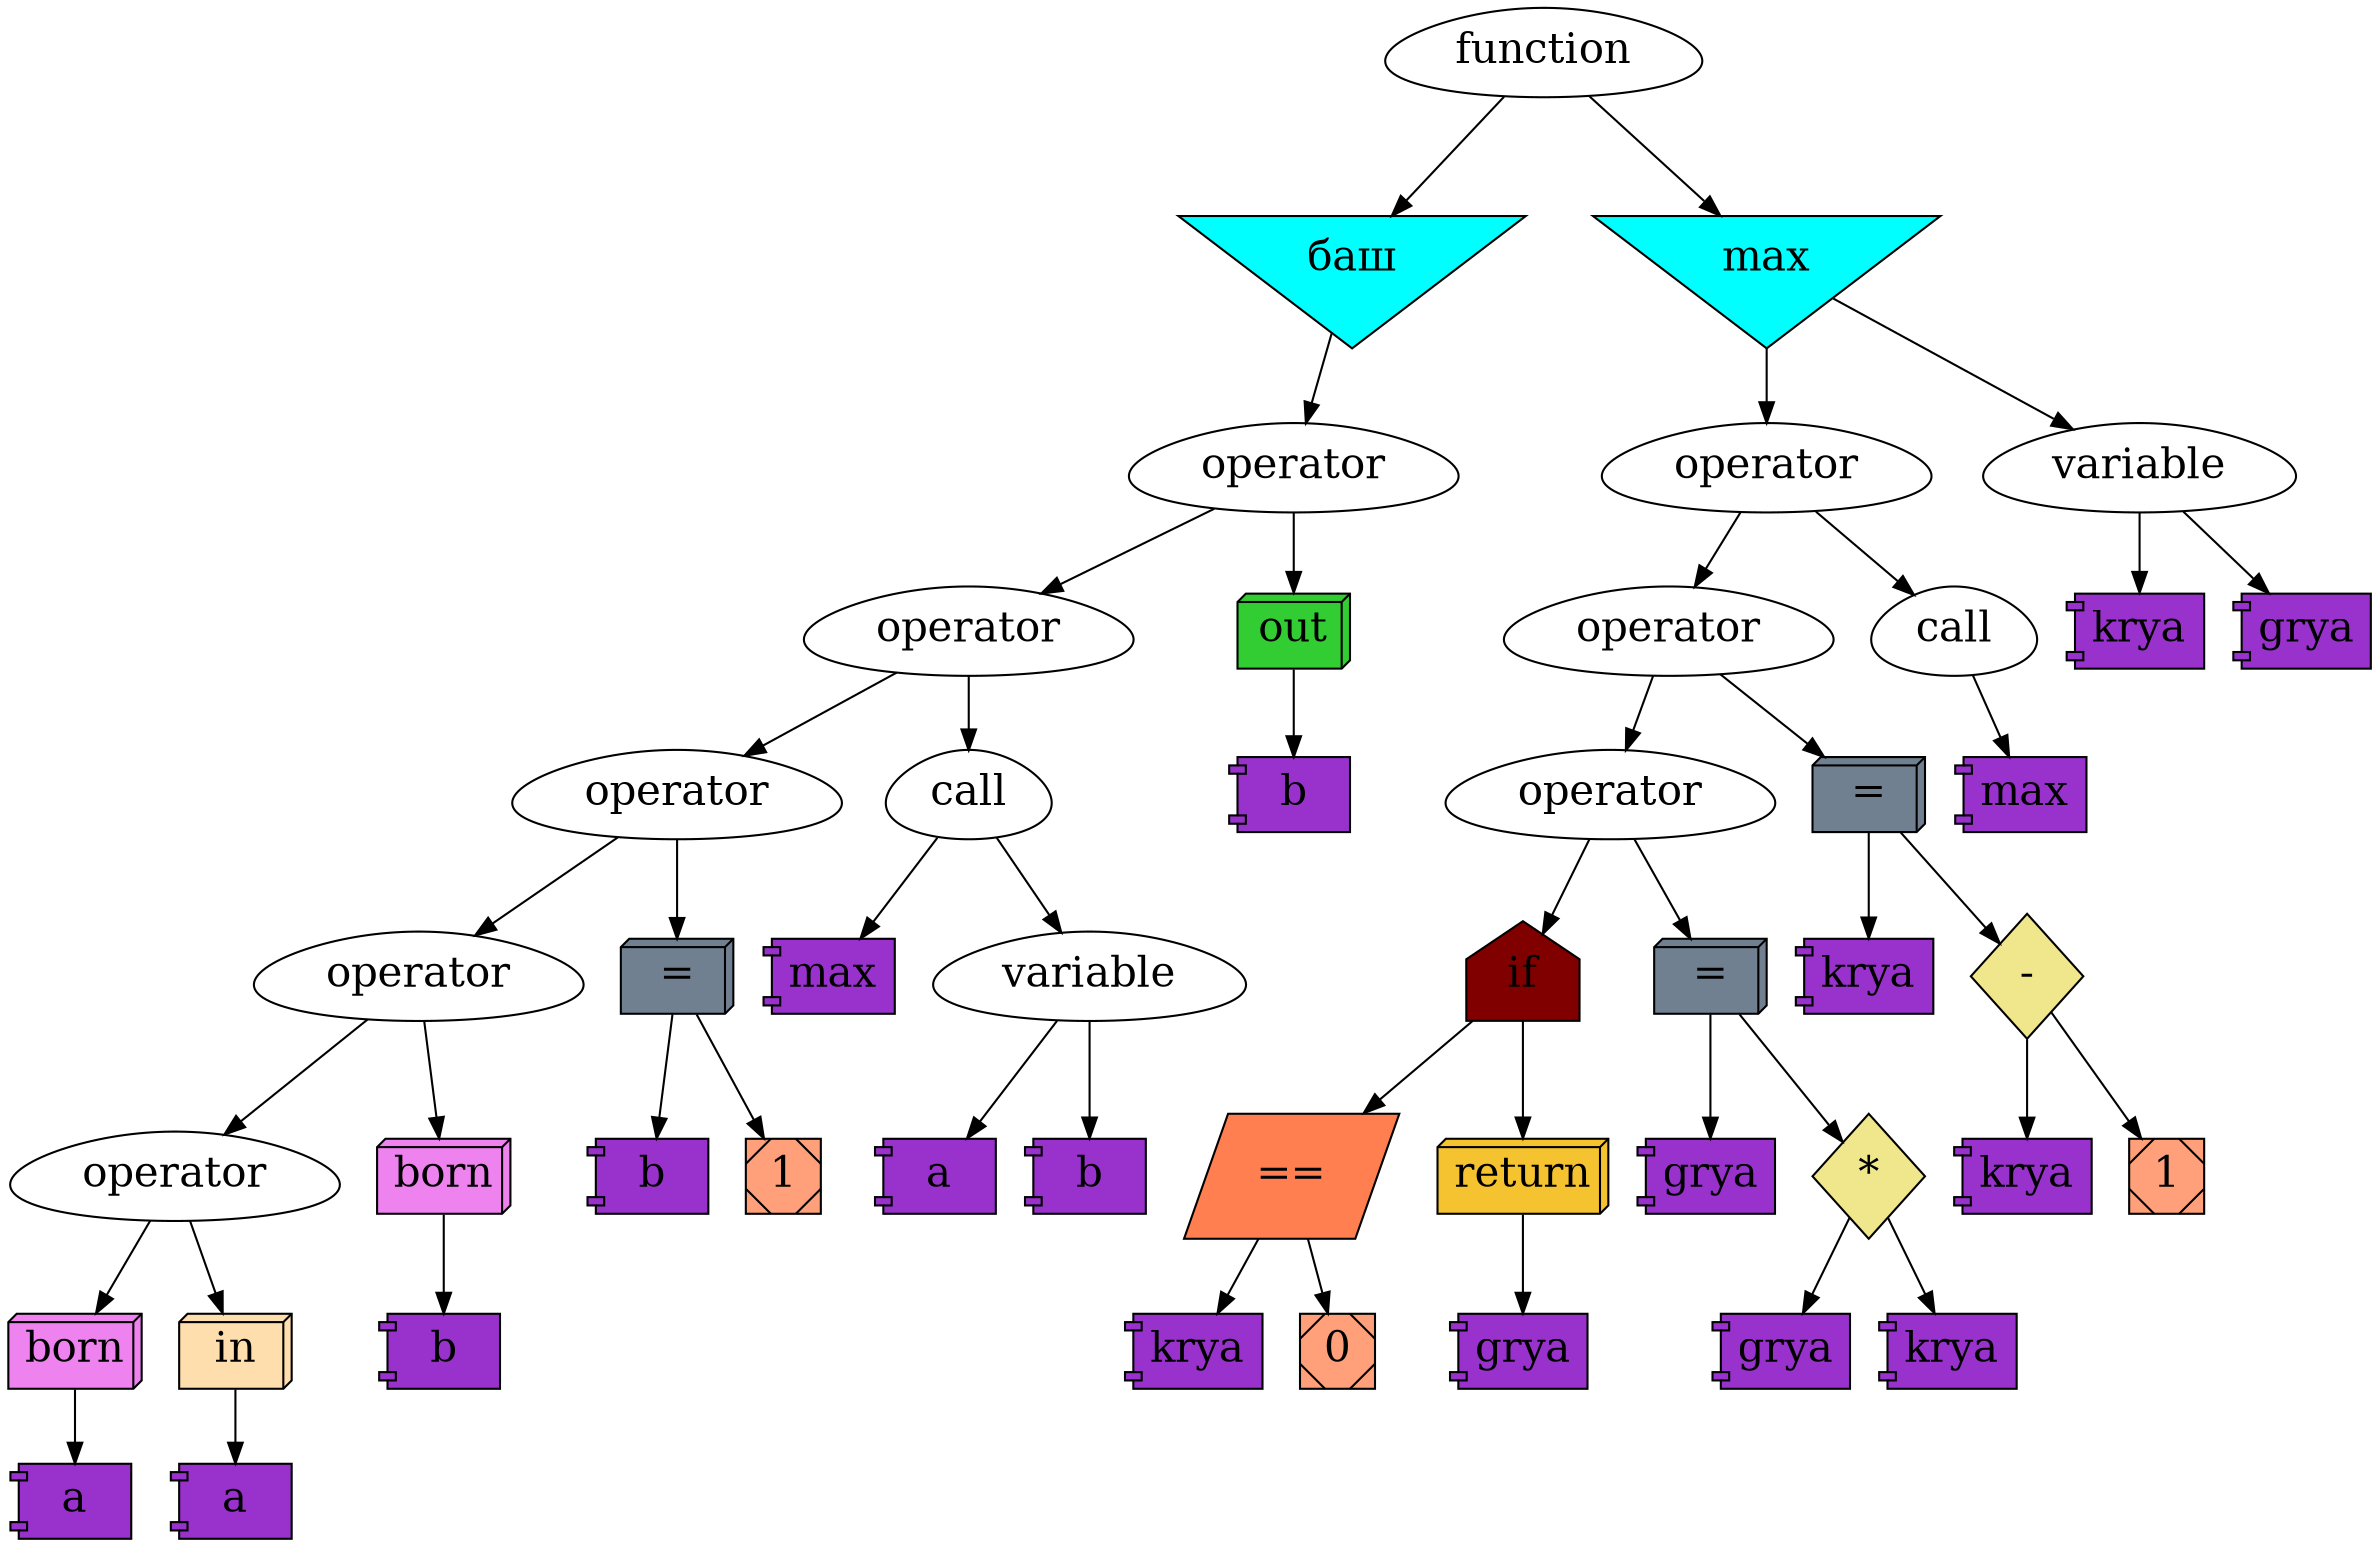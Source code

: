 digraph {
	node[color = "#000000", fontsize = 20];
	edge[color = "#000000", fontsize = 20];
		hey0[label = "function", shape = "egg", color="#000000", style="filled", fillcolor = "#FFFFFF"];
		hey0->hey1;
		hey1[label = "баш", shape = "invtriangle", color="#000000", style="filled", fillcolor = "#00FFFF"];
		hey1->hey2;
		hey2[label = "operator", shape = "egg", color="#000000", style="filled", fillcolor = "#FFFFFF"];
		hey2->hey3;
		hey3[label = "operator", shape = "egg", color="#000000", style="filled", fillcolor = "#FFFFFF"];
		hey3->hey4;
		hey4[label = "operator", shape = "egg", color="#000000", style="filled", fillcolor = "#FFFFFF"];
		hey4->hey5;
		hey5[label = "operator", shape = "egg", color="#000000", style="filled", fillcolor = "#FFFFFF"];
		hey5->hey6;
		hey6[label = "operator", shape = "egg", color="#000000", style="filled", fillcolor = "#FFFFFF"];
		hey6->hey7;
		hey7[label = "born", shape = "box3d", color="#000000", style="filled", fillcolor = "#EE82EE"];
		hey7->hey8;
		hey8[label = "a", shape = "component", color="#000000", style="filled", fillcolor = "#9932CC"];
		hey6->hey9;
		hey9[label = "in", shape = "box3d", color="#000000", style="filled", fillcolor = "#FFDEAD"];
		hey9->hey10;
		hey10[label = "a", shape = "component", color="#000000", style="filled", fillcolor = "#9932CC"];
		hey5->hey11;
		hey11[label = "born", shape = "box3d", color="#000000", style="filled", fillcolor = "#EE82EE"];
		hey11->hey12;
		hey12[label = "b", shape = "component", color="#000000", style="filled", fillcolor = "#9932CC"];
		hey4->hey13;
		hey13[label = "=", shape = "box3d", color="#000000", style="filled", fillcolor = "#708090"];
		hey13->hey14;
		hey14[label = "b", shape = "component", color="#000000", style="filled", fillcolor = "#9932CC"];
		hey13->hey15;
		hey15[label = "1", shape = "Msquare", color="#000000", style="filled", fillcolor = "#FFA07A"];
		hey3->hey16;
		hey16[label = "call", shape = "egg", color="#000000", style="filled", fillcolor = "#FFFFFF"];
		hey16->hey17;
		hey17[label = "max", shape = "component", color="#000000", style="filled", fillcolor = "#9932CC"];
		hey16->hey18;
		hey18[label = "variable", shape = "egg", color="#000000", style="filled", fillcolor = "#FFFFFF"];
		hey18->hey19;
		hey19[label = "a", shape = "component", color="#000000", style="filled", fillcolor = "#9932CC"];
		hey18->hey20;
		hey20[label = "b", shape = "component", color="#000000", style="filled", fillcolor = "#9932CC"];
		hey2->hey21;
		hey21[label = "out", shape = "box3d", color="#000000", style="filled", fillcolor = "#32CD32"];
		hey21->hey22;
		hey22[label = "b", shape = "component", color="#000000", style="filled", fillcolor = "#9932CC"];
		hey0->hey23;
		hey23[label = "max", shape = "invtriangle", color="#000000", style="filled", fillcolor = "#00FFFF"];
		hey23->hey24;
		hey24[label = "operator", shape = "egg", color="#000000", style="filled", fillcolor = "#FFFFFF"];
		hey24->hey25;
		hey25[label = "operator", shape = "egg", color="#000000", style="filled", fillcolor = "#FFFFFF"];
		hey25->hey26;
		hey26[label = "operator", shape = "egg", color="#000000", style="filled", fillcolor = "#FFFFFF"];
		hey26->hey27;
		hey27[label = "if", shape = "house", color="#000000", style="filled", fillcolor = "#800000"];
		hey27->hey28;
		hey28[label = "==", shape = "parallelogram", color="#000000", style="filled", fillcolor = "#FF7F50"];
		hey28->hey29;
		hey29[label = "krya", shape = "component", color="#000000", style="filled", fillcolor = "#9932CC"];
		hey28->hey30;
		hey30[label = "0", shape = "Msquare", color="#000000", style="filled", fillcolor = "#FFA07A"];
		hey27->hey31;
		hey31[label = "return", shape = "box3d", color="#000000", style="filled", fillcolor = "#F5C32F"];
		hey31->hey32;
		hey32[label = "grya", shape = "component", color="#000000", style="filled", fillcolor = "#9932CC"];
		hey26->hey33;
		hey33[label = "=", shape = "box3d", color="#000000", style="filled", fillcolor = "#708090"];
		hey33->hey34;
		hey34[label = "grya", shape = "component", color="#000000", style="filled", fillcolor = "#9932CC"];
		hey33->hey35;
		hey35[label = "*", shape = "diamond", color="#000000", style="filled", fillcolor = "#F0E68C"];
		hey35->hey36;
		hey36[label = "grya", shape = "component", color="#000000", style="filled", fillcolor = "#9932CC"];
		hey35->hey37;
		hey37[label = "krya", shape = "component", color="#000000", style="filled", fillcolor = "#9932CC"];
		hey25->hey38;
		hey38[label = "=", shape = "box3d", color="#000000", style="filled", fillcolor = "#708090"];
		hey38->hey39;
		hey39[label = "krya", shape = "component", color="#000000", style="filled", fillcolor = "#9932CC"];
		hey38->hey40;
		hey40[label = "-", shape = "diamond", color="#000000", style="filled", fillcolor = "#F0E68C"];
		hey40->hey41;
		hey41[label = "krya", shape = "component", color="#000000", style="filled", fillcolor = "#9932CC"];
		hey40->hey42;
		hey42[label = "1", shape = "Msquare", color="#000000", style="filled", fillcolor = "#FFA07A"];
		hey24->hey43;
		hey43[label = "call", shape = "egg", color="#000000", style="filled", fillcolor = "#FFFFFF"];
		hey43->hey44;
		hey44[label = "max", shape = "component", color="#000000", style="filled", fillcolor = "#9932CC"];
		hey23->hey45;
		hey45[label = "variable", shape = "egg", color="#000000", style="filled", fillcolor = "#FFFFFF"];
		hey45->hey46;
		hey46[label = "krya", shape = "component", color="#000000", style="filled", fillcolor = "#9932CC"];
		hey45->hey47;
		hey47[label = "grya", shape = "component", color="#000000", style="filled", fillcolor = "#9932CC"];
}